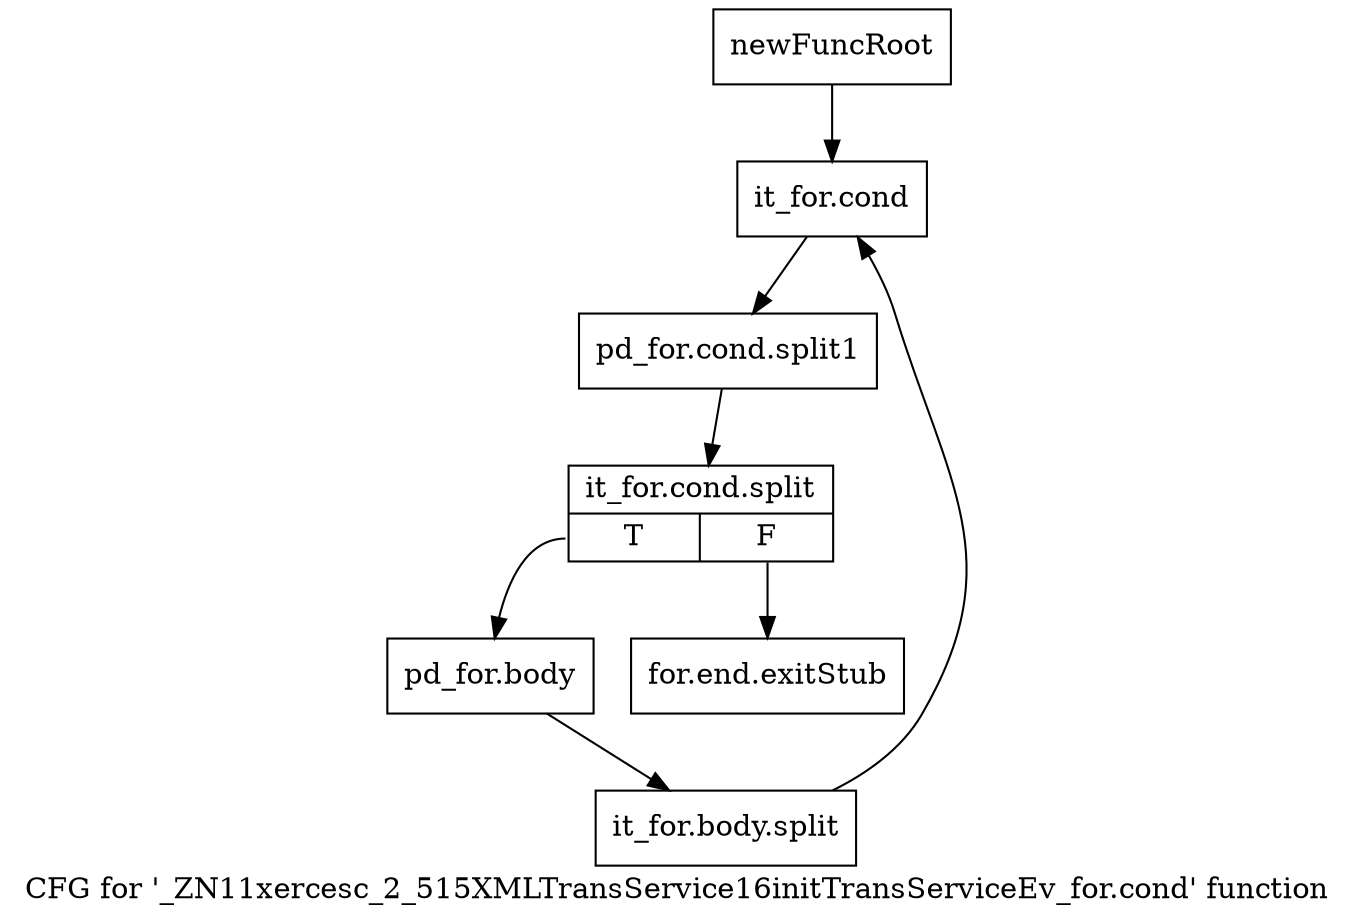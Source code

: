 digraph "CFG for '_ZN11xercesc_2_515XMLTransService16initTransServiceEv_for.cond' function" {
	label="CFG for '_ZN11xercesc_2_515XMLTransService16initTransServiceEv_for.cond' function";

	Node0x9a1ca10 [shape=record,label="{newFuncRoot}"];
	Node0x9a1ca10 -> Node0x9a1cab0;
	Node0x9a1ca60 [shape=record,label="{for.end.exitStub}"];
	Node0x9a1cab0 [shape=record,label="{it_for.cond}"];
	Node0x9a1cab0 -> Node0xce9c1e0;
	Node0xce9c1e0 [shape=record,label="{pd_for.cond.split1}"];
	Node0xce9c1e0 -> Node0xcecf100;
	Node0xcecf100 [shape=record,label="{it_for.cond.split|{<s0>T|<s1>F}}"];
	Node0xcecf100:s0 -> Node0x9a1cb00;
	Node0xcecf100:s1 -> Node0x9a1ca60;
	Node0x9a1cb00 [shape=record,label="{pd_for.body}"];
	Node0x9a1cb00 -> Node0xce9f5d0;
	Node0xce9f5d0 [shape=record,label="{it_for.body.split}"];
	Node0xce9f5d0 -> Node0x9a1cab0;
}
